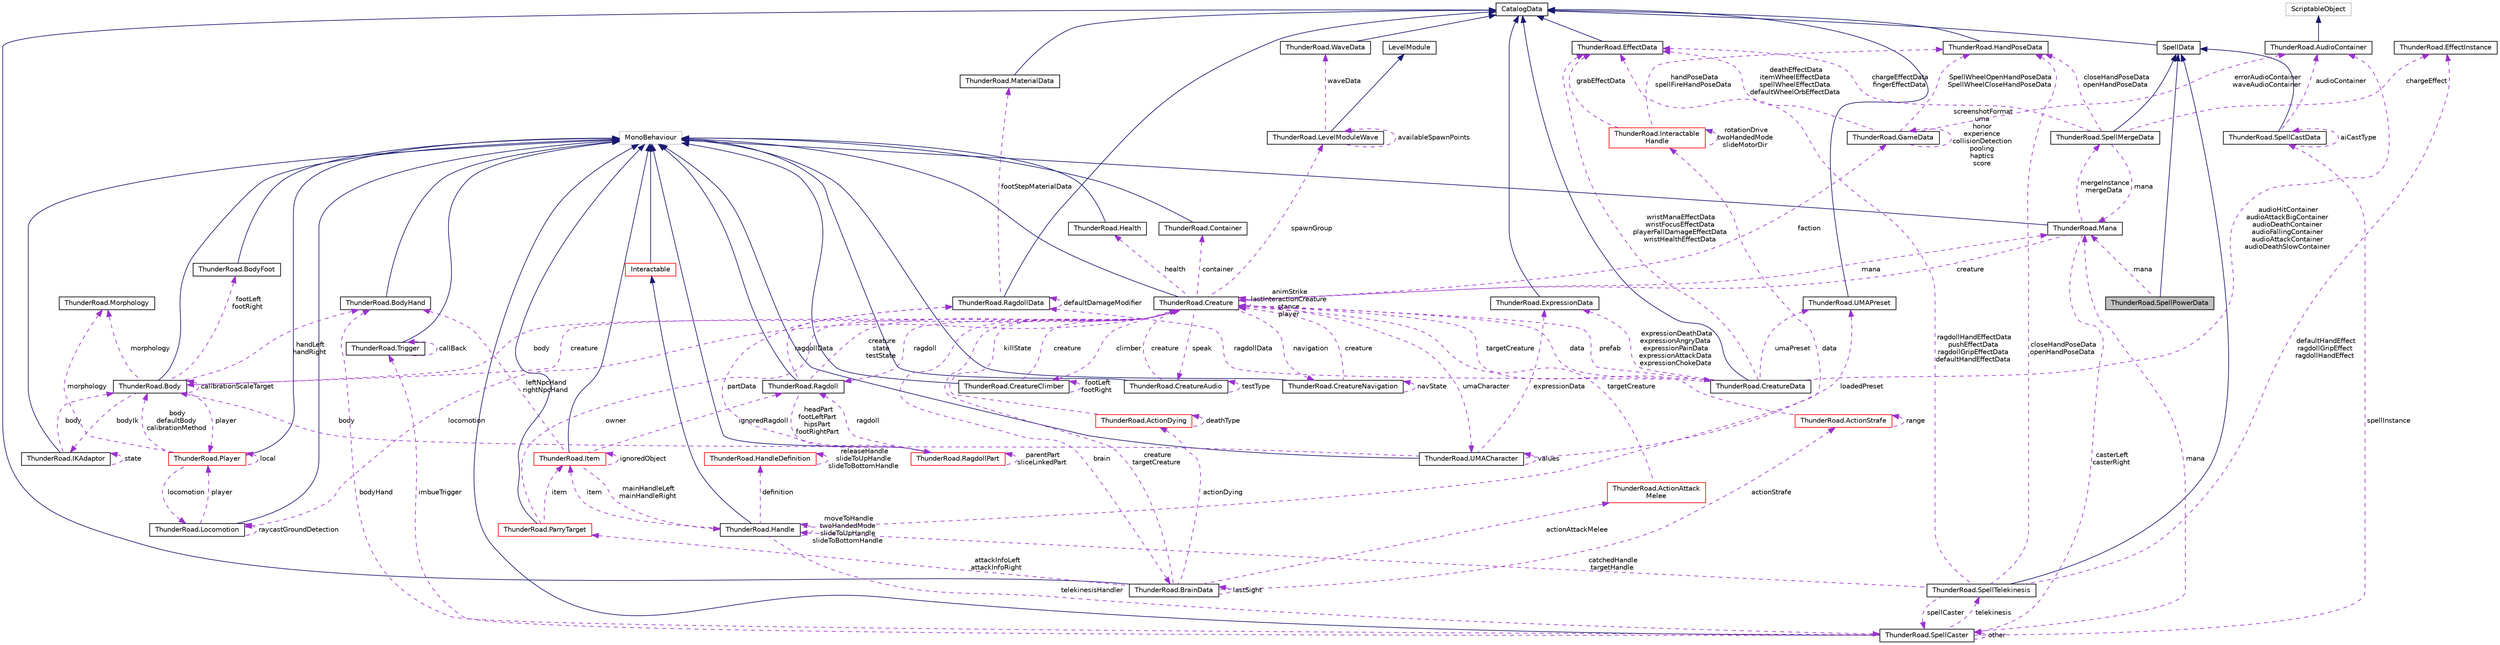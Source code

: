 digraph "ThunderRoad.SpellPowerData"
{
 // LATEX_PDF_SIZE
  edge [fontname="Helvetica",fontsize="10",labelfontname="Helvetica",labelfontsize="10"];
  node [fontname="Helvetica",fontsize="10",shape=record];
  Node1 [label="ThunderRoad.SpellPowerData",height=0.2,width=0.4,color="black", fillcolor="grey75", style="filled", fontcolor="black",tooltip="Class SpellPowerData. Implements the ThunderRoad.SpellData"];
  Node2 -> Node1 [dir="back",color="midnightblue",fontsize="10",style="solid",fontname="Helvetica"];
  Node2 [label="SpellData",height=0.2,width=0.4,color="black", fillcolor="white", style="filled",URL="$class_thunder_road_1_1_spell_data.html",tooltip="Class SpellData. Implements the ThunderRoad.CatalogData"];
  Node3 -> Node2 [dir="back",color="midnightblue",fontsize="10",style="solid",fontname="Helvetica"];
  Node3 [label="CatalogData",height=0.2,width=0.4,color="black", fillcolor="white", style="filled",URL="$class_thunder_road_1_1_catalog_data.html",tooltip="Class CatalogData."];
  Node4 -> Node1 [dir="back",color="darkorchid3",fontsize="10",style="dashed",label=" mana" ,fontname="Helvetica"];
  Node4 [label="ThunderRoad.Mana",height=0.2,width=0.4,color="black", fillcolor="white", style="filled",URL="$class_thunder_road_1_1_mana.html",tooltip="Class Mana. Implements the UnityEngine.MonoBehaviour"];
  Node5 -> Node4 [dir="back",color="midnightblue",fontsize="10",style="solid",fontname="Helvetica"];
  Node5 [label="MonoBehaviour",height=0.2,width=0.4,color="grey75", fillcolor="white", style="filled",tooltip=" "];
  Node6 -> Node4 [dir="back",color="darkorchid3",fontsize="10",style="dashed",label=" mergeInstance\nmergeData" ,fontname="Helvetica"];
  Node6 [label="ThunderRoad.SpellMergeData",height=0.2,width=0.4,color="black", fillcolor="white", style="filled",URL="$class_thunder_road_1_1_spell_merge_data.html",tooltip="Class SpellMergeData. Implements the ThunderRoad.SpellData"];
  Node2 -> Node6 [dir="back",color="midnightblue",fontsize="10",style="solid",fontname="Helvetica"];
  Node7 -> Node6 [dir="back",color="darkorchid3",fontsize="10",style="dashed",label=" chargeEffectData\nfingerEffectData" ,fontname="Helvetica"];
  Node7 [label="ThunderRoad.EffectData",height=0.2,width=0.4,color="black", fillcolor="white", style="filled",URL="$class_thunder_road_1_1_effect_data.html",tooltip="Class EffectData. Implements the ThunderRoad.CatalogData"];
  Node3 -> Node7 [dir="back",color="midnightblue",fontsize="10",style="solid",fontname="Helvetica"];
  Node8 -> Node6 [dir="back",color="darkorchid3",fontsize="10",style="dashed",label=" closeHandPoseData\nopenHandPoseData" ,fontname="Helvetica"];
  Node8 [label="ThunderRoad.HandPoseData",height=0.2,width=0.4,color="black", fillcolor="white", style="filled",URL="$class_thunder_road_1_1_hand_pose_data.html",tooltip="Class HandPoseData. Implements the ThunderRoad.CatalogData"];
  Node3 -> Node8 [dir="back",color="midnightblue",fontsize="10",style="solid",fontname="Helvetica"];
  Node4 -> Node6 [dir="back",color="darkorchid3",fontsize="10",style="dashed",label=" mana" ,fontname="Helvetica"];
  Node9 -> Node6 [dir="back",color="darkorchid3",fontsize="10",style="dashed",label=" chargeEffect" ,fontname="Helvetica"];
  Node9 [label="ThunderRoad.EffectInstance",height=0.2,width=0.4,color="black", fillcolor="white", style="filled",URL="$class_thunder_road_1_1_effect_instance.html",tooltip="Class EffectInstance."];
  Node10 -> Node4 [dir="back",color="darkorchid3",fontsize="10",style="dashed",label=" casterLeft\ncasterRight" ,fontname="Helvetica"];
  Node10 [label="ThunderRoad.SpellCaster",height=0.2,width=0.4,color="black", fillcolor="white", style="filled",URL="$class_thunder_road_1_1_spell_caster.html",tooltip="Class SpellCaster. Implements the UnityEngine.MonoBehaviour"];
  Node5 -> Node10 [dir="back",color="midnightblue",fontsize="10",style="solid",fontname="Helvetica"];
  Node11 -> Node10 [dir="back",color="darkorchid3",fontsize="10",style="dashed",label=" telekinesis" ,fontname="Helvetica"];
  Node11 [label="ThunderRoad.SpellTelekinesis",height=0.2,width=0.4,color="black", fillcolor="white", style="filled",URL="$class_thunder_road_1_1_spell_telekinesis.html",tooltip="Class SpellTelekinesis. Implements the ThunderRoad.SpellData"];
  Node2 -> Node11 [dir="back",color="midnightblue",fontsize="10",style="solid",fontname="Helvetica"];
  Node7 -> Node11 [dir="back",color="darkorchid3",fontsize="10",style="dashed",label=" ragdollHandEffectData\npushEffectData\nragdollGripEffectData\ndefaultHandEffectData" ,fontname="Helvetica"];
  Node8 -> Node11 [dir="back",color="darkorchid3",fontsize="10",style="dashed",label=" closeHandPoseData\nopenHandPoseData" ,fontname="Helvetica"];
  Node10 -> Node11 [dir="back",color="darkorchid3",fontsize="10",style="dashed",label=" spellCaster" ,fontname="Helvetica"];
  Node12 -> Node11 [dir="back",color="darkorchid3",fontsize="10",style="dashed",label=" catchedHandle\ntargetHandle" ,fontname="Helvetica"];
  Node12 [label="ThunderRoad.Handle",height=0.2,width=0.4,color="black", fillcolor="white", style="filled",URL="$class_thunder_road_1_1_handle.html",tooltip="Class Handle. Implements the ThunderRoad.Interactable"];
  Node13 -> Node12 [dir="back",color="midnightblue",fontsize="10",style="solid",fontname="Helvetica"];
  Node13 [label="Interactable",height=0.2,width=0.4,color="red", fillcolor="white", style="filled",URL="$class_thunder_road_1_1_interactable.html",tooltip="Class Interactable. Implements the UnityEngine.MonoBehaviour"];
  Node5 -> Node13 [dir="back",color="midnightblue",fontsize="10",style="solid",fontname="Helvetica"];
  Node19 -> Node12 [dir="back",color="darkorchid3",fontsize="10",style="dashed",label=" definition" ,fontname="Helvetica"];
  Node19 [label="ThunderRoad.HandleDefinition",height=0.2,width=0.4,color="red", fillcolor="white", style="filled",URL="$class_thunder_road_1_1_handle_definition.html",tooltip="Class HandleDefinition. Implements the ThunderRoad.InteractableDefinition"];
  Node19 -> Node19 [dir="back",color="darkorchid3",fontsize="10",style="dashed",label=" releaseHandle\nslideToUpHandle\nslideToBottomHandle" ,fontname="Helvetica"];
  Node22 -> Node12 [dir="back",color="darkorchid3",fontsize="10",style="dashed",label=" data" ,fontname="Helvetica"];
  Node22 [label="ThunderRoad.Interactable\lHandle",height=0.2,width=0.4,color="red", fillcolor="white", style="filled",URL="$class_thunder_road_1_1_interactable_handle.html",tooltip="Class InteractableHandle. Implements the ThunderRoad.InteractableData"];
  Node7 -> Node22 [dir="back",color="darkorchid3",fontsize="10",style="dashed",label=" grabEffectData" ,fontname="Helvetica"];
  Node22 -> Node22 [dir="back",color="darkorchid3",fontsize="10",style="dashed",label=" rotationDrive\ntwoHandedMode\nslideMotorDir" ,fontname="Helvetica"];
  Node8 -> Node22 [dir="back",color="darkorchid3",fontsize="10",style="dashed",label=" handPoseData\nspellFireHandPoseData" ,fontname="Helvetica"];
  Node10 -> Node12 [dir="back",color="darkorchid3",fontsize="10",style="dashed",label=" telekinesisHandler" ,fontname="Helvetica"];
  Node12 -> Node12 [dir="back",color="darkorchid3",fontsize="10",style="dashed",label=" moveToHandle\ntwoHandedMode\nslideToUpHandle\nslideToBottomHandle" ,fontname="Helvetica"];
  Node24 -> Node12 [dir="back",color="darkorchid3",fontsize="10",style="dashed",label=" item" ,fontname="Helvetica"];
  Node24 [label="ThunderRoad.Item",height=0.2,width=0.4,color="red", fillcolor="white", style="filled",URL="$class_thunder_road_1_1_item.html",tooltip="Class Item. Implements the UnityEngine.MonoBehaviour"];
  Node5 -> Node24 [dir="back",color="midnightblue",fontsize="10",style="solid",fontname="Helvetica"];
  Node30 -> Node24 [dir="back",color="darkorchid3",fontsize="10",style="dashed",label=" ignoredRagdoll" ,fontname="Helvetica"];
  Node30 [label="ThunderRoad.Ragdoll",height=0.2,width=0.4,color="black", fillcolor="white", style="filled",URL="$class_thunder_road_1_1_ragdoll.html",tooltip="Class Ragdoll. Implements the UnityEngine.MonoBehaviour"];
  Node5 -> Node30 [dir="back",color="midnightblue",fontsize="10",style="solid",fontname="Helvetica"];
  Node31 -> Node30 [dir="back",color="darkorchid3",fontsize="10",style="dashed",label=" ragdollData" ,fontname="Helvetica"];
  Node31 [label="ThunderRoad.RagdollData",height=0.2,width=0.4,color="black", fillcolor="white", style="filled",URL="$class_thunder_road_1_1_ragdoll_data.html",tooltip="Class RagdollData. Implements the ThunderRoad.CatalogData"];
  Node3 -> Node31 [dir="back",color="midnightblue",fontsize="10",style="solid",fontname="Helvetica"];
  Node32 -> Node31 [dir="back",color="darkorchid3",fontsize="10",style="dashed",label=" footStepMaterialData" ,fontname="Helvetica"];
  Node32 [label="ThunderRoad.MaterialData",height=0.2,width=0.4,color="black", fillcolor="white", style="filled",URL="$class_thunder_road_1_1_material_data.html",tooltip="Class MaterialData. Implements the ThunderRoad.CatalogData"];
  Node3 -> Node32 [dir="back",color="midnightblue",fontsize="10",style="solid",fontname="Helvetica"];
  Node31 -> Node31 [dir="back",color="darkorchid3",fontsize="10",style="dashed",label=" defaultDamageModifier" ,fontname="Helvetica"];
  Node33 -> Node30 [dir="back",color="darkorchid3",fontsize="10",style="dashed",label=" headPart\nfootLeftPart\nhipsPart\nfootRightPart" ,fontname="Helvetica"];
  Node33 [label="ThunderRoad.RagdollPart",height=0.2,width=0.4,color="red", fillcolor="white", style="filled",URL="$class_thunder_road_1_1_ragdoll_part.html",tooltip="Class RagdollPart. Implements the UnityEngine.MonoBehaviour"];
  Node5 -> Node33 [dir="back",color="midnightblue",fontsize="10",style="solid",fontname="Helvetica"];
  Node31 -> Node33 [dir="back",color="darkorchid3",fontsize="10",style="dashed",label=" partData" ,fontname="Helvetica"];
  Node33 -> Node33 [dir="back",color="darkorchid3",fontsize="10",style="dashed",label=" parentPart\nsliceLinkedPart" ,fontname="Helvetica"];
  Node30 -> Node33 [dir="back",color="darkorchid3",fontsize="10",style="dashed",label=" ragdoll" ,fontname="Helvetica"];
  Node50 -> Node30 [dir="back",color="darkorchid3",fontsize="10",style="dashed",label=" creature\nstate\ntestState" ,fontname="Helvetica"];
  Node50 [label="ThunderRoad.Creature",height=0.2,width=0.4,color="black", fillcolor="white", style="filled",URL="$class_thunder_road_1_1_creature.html",tooltip="Class Creature. Implements the UnityEngine.MonoBehaviour"];
  Node5 -> Node50 [dir="back",color="midnightblue",fontsize="10",style="solid",fontname="Helvetica"];
  Node51 -> Node50 [dir="back",color="darkorchid3",fontsize="10",style="dashed",label=" climber" ,fontname="Helvetica"];
  Node51 [label="ThunderRoad.CreatureClimber",height=0.2,width=0.4,color="black", fillcolor="white", style="filled",URL="$class_thunder_road_1_1_creature_climber.html",tooltip="Class CreatureClimber. Implements the UnityEngine.MonoBehaviour"];
  Node5 -> Node51 [dir="back",color="midnightblue",fontsize="10",style="solid",fontname="Helvetica"];
  Node51 -> Node51 [dir="back",color="darkorchid3",fontsize="10",style="dashed",label=" footLeft\nfootRight" ,fontname="Helvetica"];
  Node50 -> Node51 [dir="back",color="darkorchid3",fontsize="10",style="dashed",label=" creature" ,fontname="Helvetica"];
  Node52 -> Node50 [dir="back",color="darkorchid3",fontsize="10",style="dashed",label=" health" ,fontname="Helvetica"];
  Node52 [label="ThunderRoad.Health",height=0.2,width=0.4,color="black", fillcolor="white", style="filled",URL="$class_thunder_road_1_1_health.html",tooltip="Class Health. Implements the UnityEngine.MonoBehaviour"];
  Node5 -> Node52 [dir="back",color="midnightblue",fontsize="10",style="solid",fontname="Helvetica"];
  Node53 -> Node50 [dir="back",color="darkorchid3",fontsize="10",style="dashed",label=" faction" ,fontname="Helvetica"];
  Node53 [label="ThunderRoad.GameData",height=0.2,width=0.4,color="black", fillcolor="white", style="filled",URL="$class_thunder_road_1_1_game_data.html",tooltip="Class GameData."];
  Node53 -> Node53 [dir="back",color="darkorchid3",fontsize="10",style="dashed",label=" screenshotFormat\numa\nhonor\nexperience\ncollisionDetection\npooling\nhaptics\nscore" ,fontname="Helvetica"];
  Node7 -> Node53 [dir="back",color="darkorchid3",fontsize="10",style="dashed",label=" deathEffectData\nitemWheelEffectData\nspellWheelEffectData\ndefaultWheelOrbEffectData" ,fontname="Helvetica"];
  Node8 -> Node53 [dir="back",color="darkorchid3",fontsize="10",style="dashed",label=" SpellWheelOpenHandPoseData\nSpellWheelCloseHandPoseData" ,fontname="Helvetica"];
  Node41 -> Node53 [dir="back",color="darkorchid3",fontsize="10",style="dashed",label=" errorAudioContainer\nwaveAudioContainer" ,fontname="Helvetica"];
  Node41 [label="ThunderRoad.AudioContainer",height=0.2,width=0.4,color="black", fillcolor="white", style="filled",URL="$class_thunder_road_1_1_audio_container.html",tooltip="Class AudioContainer. Implements the UnityEngine.ScriptableObject"];
  Node42 -> Node41 [dir="back",color="midnightblue",fontsize="10",style="solid",fontname="Helvetica"];
  Node42 [label="ScriptableObject",height=0.2,width=0.4,color="grey75", fillcolor="white", style="filled",tooltip=" "];
  Node54 -> Node50 [dir="back",color="darkorchid3",fontsize="10",style="dashed",label=" spawnGroup" ,fontname="Helvetica"];
  Node54 [label="ThunderRoad.LevelModuleWave",height=0.2,width=0.4,color="black", fillcolor="white", style="filled",URL="$class_thunder_road_1_1_level_module_wave.html",tooltip="Class LevelModuleWave. Implements the ThunderRoad.LevelModule"];
  Node55 -> Node54 [dir="back",color="midnightblue",fontsize="10",style="solid",fontname="Helvetica"];
  Node55 [label="LevelModule",height=0.2,width=0.4,color="black", fillcolor="white", style="filled",URL="$class_thunder_road_1_1_level_module.html",tooltip="Class LevelModule."];
  Node54 -> Node54 [dir="back",color="darkorchid3",fontsize="10",style="dashed",label=" availableSpawnPoints" ,fontname="Helvetica"];
  Node56 -> Node54 [dir="back",color="darkorchid3",fontsize="10",style="dashed",label=" waveData" ,fontname="Helvetica"];
  Node56 [label="ThunderRoad.WaveData",height=0.2,width=0.4,color="black", fillcolor="white", style="filled",URL="$class_thunder_road_1_1_wave_data.html",tooltip="Class WaveData. Implements the ThunderRoad.CatalogData"];
  Node3 -> Node56 [dir="back",color="midnightblue",fontsize="10",style="solid",fontname="Helvetica"];
  Node57 -> Node50 [dir="back",color="darkorchid3",fontsize="10",style="dashed",label=" data" ,fontname="Helvetica"];
  Node57 [label="ThunderRoad.CreatureData",height=0.2,width=0.4,color="black", fillcolor="white", style="filled",URL="$class_thunder_road_1_1_creature_data.html",tooltip="Class CreatureData. Implements the ThunderRoad.CatalogData"];
  Node3 -> Node57 [dir="back",color="midnightblue",fontsize="10",style="solid",fontname="Helvetica"];
  Node31 -> Node57 [dir="back",color="darkorchid3",fontsize="10",style="dashed",label=" ragdollData" ,fontname="Helvetica"];
  Node7 -> Node57 [dir="back",color="darkorchid3",fontsize="10",style="dashed",label=" wristManaEffectData\nwristFocusEffectData\nplayerFallDamageEffectData\nwristHealthEffectData" ,fontname="Helvetica"];
  Node58 -> Node57 [dir="back",color="darkorchid3",fontsize="10",style="dashed",label=" umaPreset" ,fontname="Helvetica"];
  Node58 [label="ThunderRoad.UMAPreset",height=0.2,width=0.4,color="black", fillcolor="white", style="filled",URL="$class_thunder_road_1_1_u_m_a_preset.html",tooltip="Class UMAPreset. Implements the ThunderRoad.CatalogData"];
  Node3 -> Node58 [dir="back",color="midnightblue",fontsize="10",style="solid",fontname="Helvetica"];
  Node41 -> Node57 [dir="back",color="darkorchid3",fontsize="10",style="dashed",label=" audioHitContainer\naudioAttackBigContainer\naudioDeathContainer\naudioFallingContainer\naudioAttackContainer\naudioDeathSlowContainer" ,fontname="Helvetica"];
  Node59 -> Node57 [dir="back",color="darkorchid3",fontsize="10",style="dashed",label=" expressionDeathData\nexpressionAngryData\nexpressionPainData\nexpressionAttackData\nexpressionChokeData" ,fontname="Helvetica"];
  Node59 [label="ThunderRoad.ExpressionData",height=0.2,width=0.4,color="black", fillcolor="white", style="filled",URL="$class_thunder_road_1_1_expression_data.html",tooltip="Class ExpressionData. Implements the ThunderRoad.CatalogData"];
  Node3 -> Node59 [dir="back",color="midnightblue",fontsize="10",style="solid",fontname="Helvetica"];
  Node50 -> Node57 [dir="back",color="darkorchid3",fontsize="10",style="dashed",label=" prefab" ,fontname="Helvetica"];
  Node60 -> Node50 [dir="back",color="darkorchid3",fontsize="10",style="dashed",label=" locomotion" ,fontname="Helvetica"];
  Node60 [label="ThunderRoad.Locomotion",height=0.2,width=0.4,color="black", fillcolor="white", style="filled",URL="$class_thunder_road_1_1_locomotion.html",tooltip="Class Locomotion. Implements the UnityEngine.MonoBehaviour"];
  Node5 -> Node60 [dir="back",color="midnightblue",fontsize="10",style="solid",fontname="Helvetica"];
  Node61 -> Node60 [dir="back",color="darkorchid3",fontsize="10",style="dashed",label=" player" ,fontname="Helvetica"];
  Node61 [label="ThunderRoad.Player",height=0.2,width=0.4,color="red", fillcolor="white", style="filled",URL="$class_thunder_road_1_1_player.html",tooltip="Class Player. Implements the UnityEngine.MonoBehaviour"];
  Node5 -> Node61 [dir="back",color="midnightblue",fontsize="10",style="solid",fontname="Helvetica"];
  Node61 -> Node61 [dir="back",color="darkorchid3",fontsize="10",style="dashed",label=" local" ,fontname="Helvetica"];
  Node63 -> Node61 [dir="back",color="darkorchid3",fontsize="10",style="dashed",label=" morphology" ,fontname="Helvetica"];
  Node63 [label="ThunderRoad.Morphology",height=0.2,width=0.4,color="black", fillcolor="white", style="filled",URL="$class_thunder_road_1_1_morphology.html",tooltip="Class Morphology."];
  Node60 -> Node61 [dir="back",color="darkorchid3",fontsize="10",style="dashed",label=" locomotion" ,fontname="Helvetica"];
  Node65 -> Node61 [dir="back",color="darkorchid3",fontsize="10",style="dashed",label=" body\ndefaultBody\ncalibrationMethod" ,fontname="Helvetica"];
  Node65 [label="ThunderRoad.Body",height=0.2,width=0.4,color="black", fillcolor="white", style="filled",URL="$class_thunder_road_1_1_body.html",tooltip="Class Body. Implements the UnityEngine.MonoBehaviour"];
  Node5 -> Node65 [dir="back",color="midnightblue",fontsize="10",style="solid",fontname="Helvetica"];
  Node61 -> Node65 [dir="back",color="darkorchid3",fontsize="10",style="dashed",label=" player" ,fontname="Helvetica"];
  Node63 -> Node65 [dir="back",color="darkorchid3",fontsize="10",style="dashed",label=" morphology" ,fontname="Helvetica"];
  Node66 -> Node65 [dir="back",color="darkorchid3",fontsize="10",style="dashed",label=" bodyIk" ,fontname="Helvetica"];
  Node66 [label="ThunderRoad.IKAdaptor",height=0.2,width=0.4,color="black", fillcolor="white", style="filled",URL="$class_thunder_road_1_1_i_k_adaptor.html",tooltip="Class IKAdaptor. Implements the UnityEngine.MonoBehaviour"];
  Node5 -> Node66 [dir="back",color="midnightblue",fontsize="10",style="solid",fontname="Helvetica"];
  Node66 -> Node66 [dir="back",color="darkorchid3",fontsize="10",style="dashed",label=" state" ,fontname="Helvetica"];
  Node65 -> Node66 [dir="back",color="darkorchid3",fontsize="10",style="dashed",label=" body" ,fontname="Helvetica"];
  Node65 -> Node65 [dir="back",color="darkorchid3",fontsize="10",style="dashed",label=" calibrationScaleTarget" ,fontname="Helvetica"];
  Node50 -> Node65 [dir="back",color="darkorchid3",fontsize="10",style="dashed",label=" creature" ,fontname="Helvetica"];
  Node27 -> Node65 [dir="back",color="darkorchid3",fontsize="10",style="dashed",label=" handLeft\nhandRight" ,fontname="Helvetica"];
  Node27 [label="ThunderRoad.BodyHand",height=0.2,width=0.4,color="black", fillcolor="white", style="filled",URL="$class_thunder_road_1_1_body_hand.html",tooltip="Class BodyHand. Implements the UnityEngine.MonoBehaviour"];
  Node5 -> Node27 [dir="back",color="midnightblue",fontsize="10",style="solid",fontname="Helvetica"];
  Node67 -> Node65 [dir="back",color="darkorchid3",fontsize="10",style="dashed",label=" footLeft\nfootRight" ,fontname="Helvetica"];
  Node67 [label="ThunderRoad.BodyFoot",height=0.2,width=0.4,color="black", fillcolor="white", style="filled",URL="$class_thunder_road_1_1_body_foot.html",tooltip="Class BodyFoot. Implements the UnityEngine.MonoBehaviour"];
  Node5 -> Node67 [dir="back",color="midnightblue",fontsize="10",style="solid",fontname="Helvetica"];
  Node60 -> Node60 [dir="back",color="darkorchid3",fontsize="10",style="dashed",label=" raycastGroundDetection" ,fontname="Helvetica"];
  Node30 -> Node50 [dir="back",color="darkorchid3",fontsize="10",style="dashed",label=" ragdoll" ,fontname="Helvetica"];
  Node65 -> Node50 [dir="back",color="darkorchid3",fontsize="10",style="dashed",label=" body" ,fontname="Helvetica"];
  Node76 -> Node50 [dir="back",color="darkorchid3",fontsize="10",style="dashed",label=" speak" ,fontname="Helvetica"];
  Node76 [label="ThunderRoad.CreatureAudio",height=0.2,width=0.4,color="black", fillcolor="white", style="filled",URL="$class_thunder_road_1_1_creature_audio.html",tooltip="Class CreatureAudio. Implements the UnityEngine.MonoBehaviour"];
  Node5 -> Node76 [dir="back",color="midnightblue",fontsize="10",style="solid",fontname="Helvetica"];
  Node76 -> Node76 [dir="back",color="darkorchid3",fontsize="10",style="dashed",label=" testType" ,fontname="Helvetica"];
  Node50 -> Node76 [dir="back",color="darkorchid3",fontsize="10",style="dashed",label=" creature" ,fontname="Helvetica"];
  Node50 -> Node50 [dir="back",color="darkorchid3",fontsize="10",style="dashed",label=" animStrike\nlastInteractionCreature\nstance\nplayer" ,fontname="Helvetica"];
  Node4 -> Node50 [dir="back",color="darkorchid3",fontsize="10",style="dashed",label=" mana" ,fontname="Helvetica"];
  Node77 -> Node50 [dir="back",color="darkorchid3",fontsize="10",style="dashed",label=" umaCharacter" ,fontname="Helvetica"];
  Node77 [label="ThunderRoad.UMACharacter",height=0.2,width=0.4,color="black", fillcolor="white", style="filled",URL="$class_thunder_road_1_1_u_m_a_character.html",tooltip="Class UMACharacter. Implements the UnityEngine.MonoBehaviour"];
  Node5 -> Node77 [dir="back",color="midnightblue",fontsize="10",style="solid",fontname="Helvetica"];
  Node58 -> Node77 [dir="back",color="darkorchid3",fontsize="10",style="dashed",label=" loadedPreset" ,fontname="Helvetica"];
  Node65 -> Node77 [dir="back",color="darkorchid3",fontsize="10",style="dashed",label=" body" ,fontname="Helvetica"];
  Node59 -> Node77 [dir="back",color="darkorchid3",fontsize="10",style="dashed",label=" expressionData" ,fontname="Helvetica"];
  Node77 -> Node77 [dir="back",color="darkorchid3",fontsize="10",style="dashed",label=" values" ,fontname="Helvetica"];
  Node78 -> Node50 [dir="back",color="darkorchid3",fontsize="10",style="dashed",label=" container" ,fontname="Helvetica"];
  Node78 [label="ThunderRoad.Container",height=0.2,width=0.4,color="black", fillcolor="white", style="filled",URL="$class_thunder_road_1_1_container.html",tooltip="Class Container. Implements the UnityEngine.MonoBehaviour"];
  Node5 -> Node78 [dir="back",color="midnightblue",fontsize="10",style="solid",fontname="Helvetica"];
  Node79 -> Node50 [dir="back",color="darkorchid3",fontsize="10",style="dashed",label=" brain" ,fontname="Helvetica"];
  Node79 [label="ThunderRoad.BrainData",height=0.2,width=0.4,color="black", fillcolor="white", style="filled",URL="$class_thunder_road_1_1_brain_data.html",tooltip="Class BrainData. Implements the ThunderRoad.CatalogData"];
  Node3 -> Node79 [dir="back",color="midnightblue",fontsize="10",style="solid",fontname="Helvetica"];
  Node80 -> Node79 [dir="back",color="darkorchid3",fontsize="10",style="dashed",label=" actionDying" ,fontname="Helvetica"];
  Node80 [label="ThunderRoad.ActionDying",height=0.2,width=0.4,color="red", fillcolor="white", style="filled",URL="$class_thunder_road_1_1_action_dying.html",tooltip="Class ActionDying. Implements the ThunderRoad.Action"];
  Node80 -> Node80 [dir="back",color="darkorchid3",fontsize="10",style="dashed",label=" deathType" ,fontname="Helvetica"];
  Node50 -> Node80 [dir="back",color="darkorchid3",fontsize="10",style="dashed",label=" killState" ,fontname="Helvetica"];
  Node83 -> Node79 [dir="back",color="darkorchid3",fontsize="10",style="dashed",label=" attackInfoLeft\nattackInfoRight" ,fontname="Helvetica"];
  Node83 [label="ThunderRoad.ParryTarget",height=0.2,width=0.4,color="red", fillcolor="white", style="filled",URL="$class_thunder_road_1_1_parry_target.html",tooltip="Class ParryTarget. Implements the UnityEngine.MonoBehaviour"];
  Node5 -> Node83 [dir="back",color="midnightblue",fontsize="10",style="solid",fontname="Helvetica"];
  Node50 -> Node83 [dir="back",color="darkorchid3",fontsize="10",style="dashed",label=" owner" ,fontname="Helvetica"];
  Node24 -> Node83 [dir="back",color="darkorchid3",fontsize="10",style="dashed",label=" item" ,fontname="Helvetica"];
  Node85 -> Node79 [dir="back",color="darkorchid3",fontsize="10",style="dashed",label=" actionAttackMelee" ,fontname="Helvetica"];
  Node85 [label="ThunderRoad.ActionAttack\lMelee",height=0.2,width=0.4,color="red", fillcolor="white", style="filled",URL="$class_thunder_road_1_1_action_attack_melee.html",tooltip="Class ActionAttackMelee. Implements the ThunderRoad.Action"];
  Node50 -> Node85 [dir="back",color="darkorchid3",fontsize="10",style="dashed",label=" targetCreature" ,fontname="Helvetica"];
  Node50 -> Node79 [dir="back",color="darkorchid3",fontsize="10",style="dashed",label=" creature\ntargetCreature" ,fontname="Helvetica"];
  Node79 -> Node79 [dir="back",color="darkorchid3",fontsize="10",style="dashed",label=" lastSight" ,fontname="Helvetica"];
  Node86 -> Node79 [dir="back",color="darkorchid3",fontsize="10",style="dashed",label=" actionStrafe" ,fontname="Helvetica"];
  Node86 [label="ThunderRoad.ActionStrafe",height=0.2,width=0.4,color="red", fillcolor="white", style="filled",URL="$class_thunder_road_1_1_action_strafe.html",tooltip="Class ActionStrafe. Implements the ThunderRoad.Action"];
  Node50 -> Node86 [dir="back",color="darkorchid3",fontsize="10",style="dashed",label=" targetCreature" ,fontname="Helvetica"];
  Node86 -> Node86 [dir="back",color="darkorchid3",fontsize="10",style="dashed",label=" range" ,fontname="Helvetica"];
  Node87 -> Node50 [dir="back",color="darkorchid3",fontsize="10",style="dashed",label=" navigation" ,fontname="Helvetica"];
  Node87 [label="ThunderRoad.CreatureNavigation",height=0.2,width=0.4,color="black", fillcolor="white", style="filled",URL="$class_thunder_road_1_1_creature_navigation.html",tooltip="Class CreatureNavigation. Implements the UnityEngine.MonoBehaviour"];
  Node5 -> Node87 [dir="back",color="midnightblue",fontsize="10",style="solid",fontname="Helvetica"];
  Node50 -> Node87 [dir="back",color="darkorchid3",fontsize="10",style="dashed",label=" creature" ,fontname="Helvetica"];
  Node87 -> Node87 [dir="back",color="darkorchid3",fontsize="10",style="dashed",label=" navState" ,fontname="Helvetica"];
  Node12 -> Node24 [dir="back",color="darkorchid3",fontsize="10",style="dashed",label=" mainHandleLeft\nmainHandleRight" ,fontname="Helvetica"];
  Node24 -> Node24 [dir="back",color="darkorchid3",fontsize="10",style="dashed",label=" ignoredObject" ,fontname="Helvetica"];
  Node27 -> Node24 [dir="back",color="darkorchid3",fontsize="10",style="dashed",label=" leftNpcHand\nrightNpcHand" ,fontname="Helvetica"];
  Node9 -> Node11 [dir="back",color="darkorchid3",fontsize="10",style="dashed",label=" defaultHandEffect\nragdollGripEffect\nragdollHandEffect" ,fontname="Helvetica"];
  Node10 -> Node10 [dir="back",color="darkorchid3",fontsize="10",style="dashed",label=" other" ,fontname="Helvetica"];
  Node43 -> Node10 [dir="back",color="darkorchid3",fontsize="10",style="dashed",label=" spellInstance" ,fontname="Helvetica"];
  Node43 [label="ThunderRoad.SpellCastData",height=0.2,width=0.4,color="black", fillcolor="white", style="filled",URL="$class_thunder_road_1_1_spell_cast_data.html",tooltip="Class SpellCastData. Implements the ThunderRoad.SpellData"];
  Node2 -> Node43 [dir="back",color="midnightblue",fontsize="10",style="solid",fontname="Helvetica"];
  Node41 -> Node43 [dir="back",color="darkorchid3",fontsize="10",style="dashed",label=" audioContainer" ,fontname="Helvetica"];
  Node43 -> Node43 [dir="back",color="darkorchid3",fontsize="10",style="dashed",label=" aiCastType" ,fontname="Helvetica"];
  Node4 -> Node10 [dir="back",color="darkorchid3",fontsize="10",style="dashed",label=" mana" ,fontname="Helvetica"];
  Node93 -> Node10 [dir="back",color="darkorchid3",fontsize="10",style="dashed",label=" imbueTrigger" ,fontname="Helvetica"];
  Node93 [label="ThunderRoad.Trigger",height=0.2,width=0.4,color="black", fillcolor="white", style="filled",URL="$class_thunder_road_1_1_trigger.html",tooltip="Class Trigger. Implements the UnityEngine.MonoBehaviour"];
  Node5 -> Node93 [dir="back",color="midnightblue",fontsize="10",style="solid",fontname="Helvetica"];
  Node93 -> Node93 [dir="back",color="darkorchid3",fontsize="10",style="dashed",label=" callBack" ,fontname="Helvetica"];
  Node27 -> Node10 [dir="back",color="darkorchid3",fontsize="10",style="dashed",label=" bodyHand" ,fontname="Helvetica"];
  Node50 -> Node4 [dir="back",color="darkorchid3",fontsize="10",style="dashed",label=" creature" ,fontname="Helvetica"];
}
